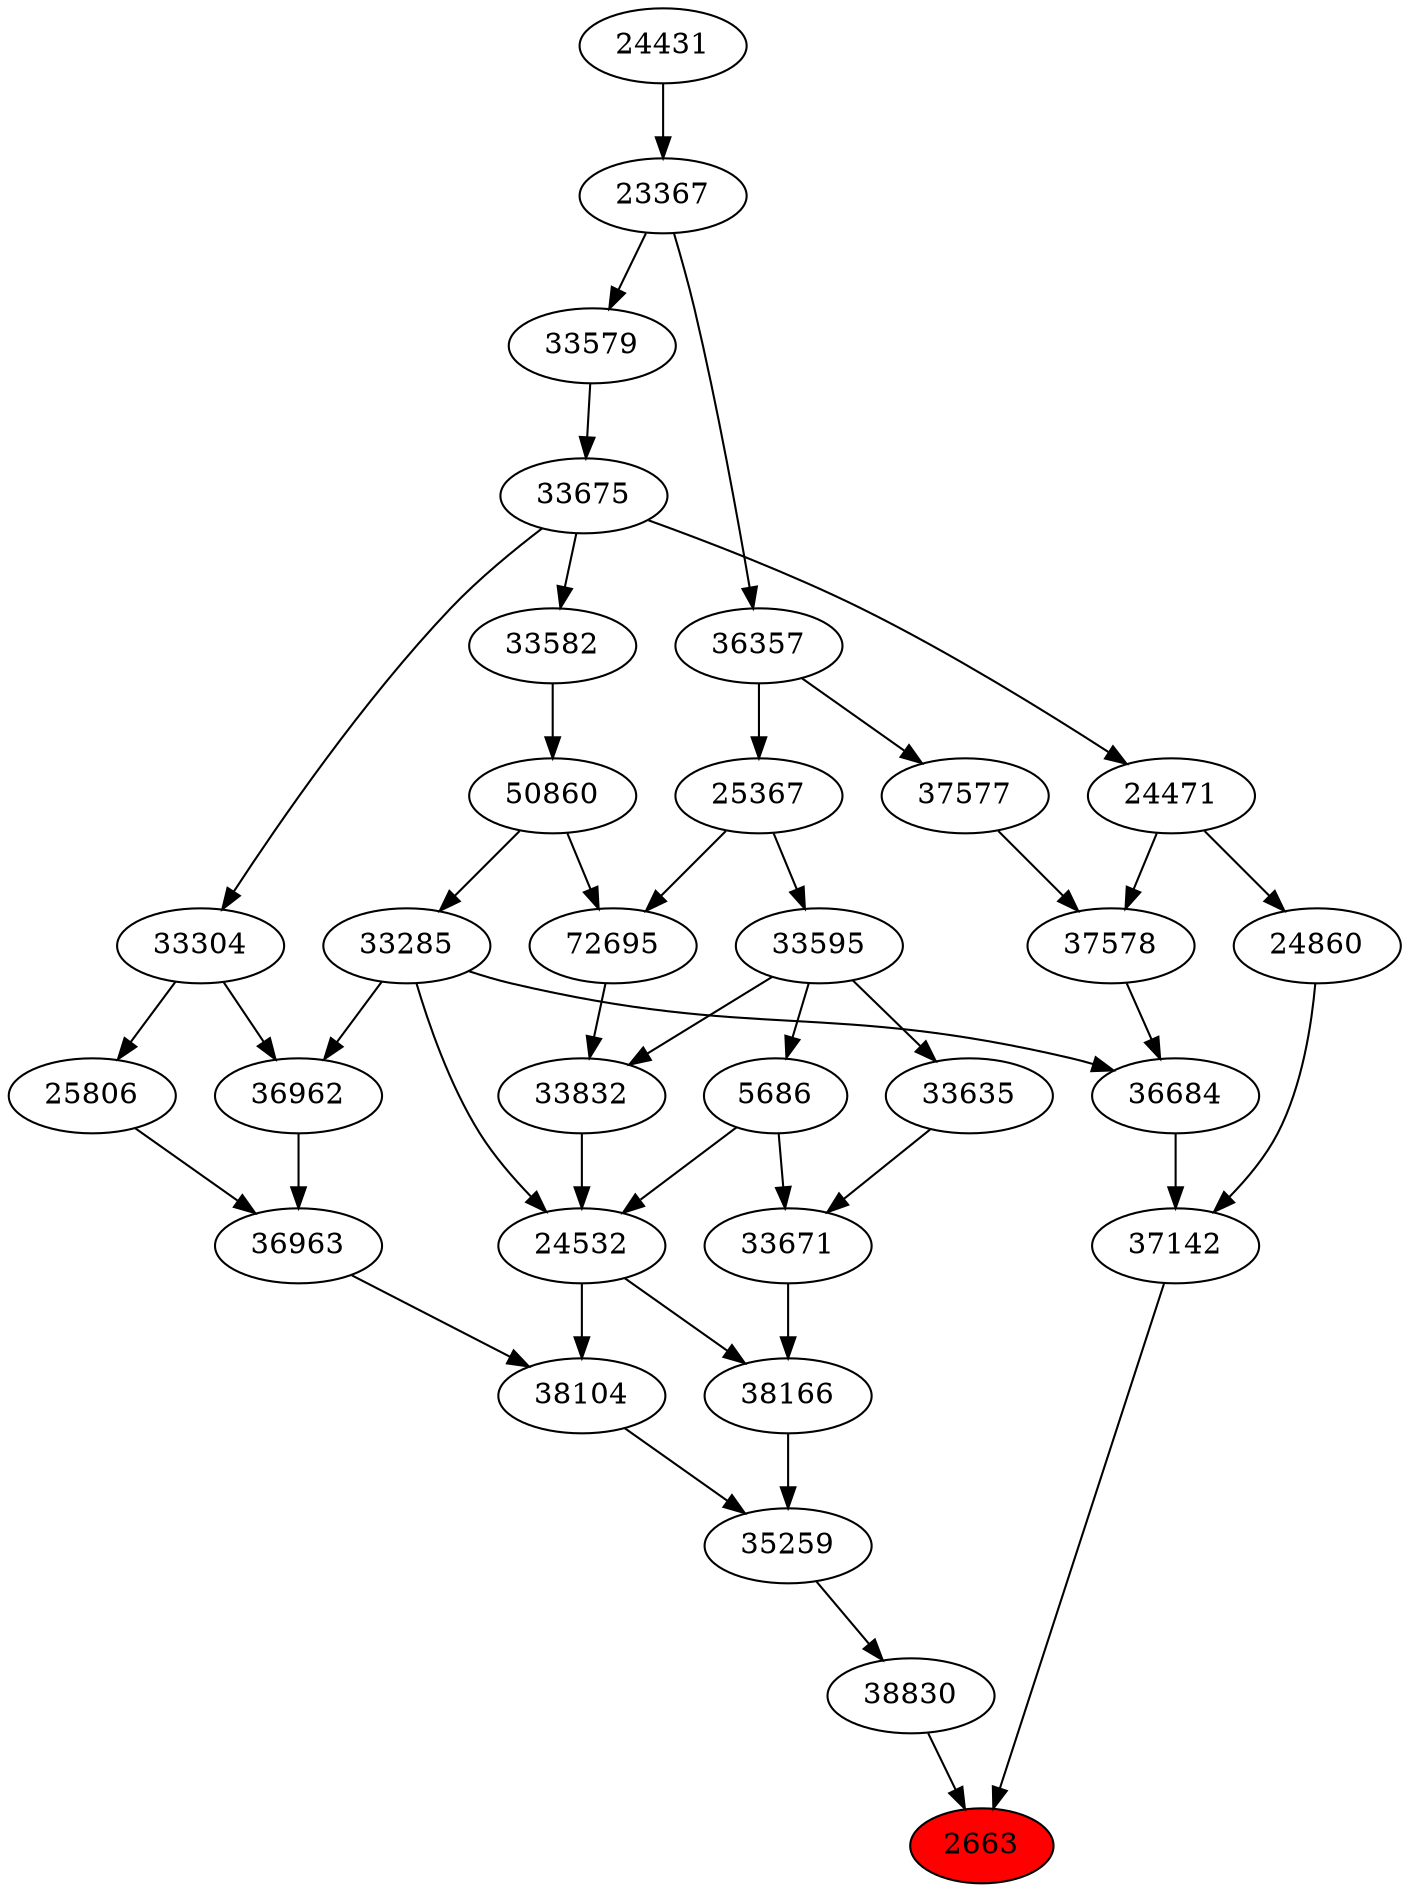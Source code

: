 strict digraph{ 
2663 [label="2663" fillcolor=red style=filled]
38830 -> 2663
37142 -> 2663
38830 [label="38830"]
35259 -> 38830
37142 [label="37142"]
36684 -> 37142
24860 -> 37142
35259 [label="35259"]
38104 -> 35259
38166 -> 35259
36684 [label="36684"]
33285 -> 36684
37578 -> 36684
24860 [label="24860"]
24471 -> 24860
38104 [label="38104"]
24532 -> 38104
36963 -> 38104
38166 [label="38166"]
24532 -> 38166
33671 -> 38166
33285 [label="33285"]
50860 -> 33285
37578 [label="37578"]
24471 -> 37578
37577 -> 37578
24471 [label="24471"]
33675 -> 24471
24532 [label="24532"]
33285 -> 24532
5686 -> 24532
33832 -> 24532
36963 [label="36963"]
36962 -> 36963
25806 -> 36963
33671 [label="33671"]
5686 -> 33671
33635 -> 33671
50860 [label="50860"]
33582 -> 50860
37577 [label="37577"]
36357 -> 37577
33675 [label="33675"]
33579 -> 33675
5686 [label="5686"]
33595 -> 5686
33832 [label="33832"]
72695 -> 33832
33595 -> 33832
36962 [label="36962"]
33285 -> 36962
33304 -> 36962
25806 [label="25806"]
33304 -> 25806
33635 [label="33635"]
33595 -> 33635
33582 [label="33582"]
33675 -> 33582
36357 [label="36357"]
23367 -> 36357
33579 [label="33579"]
23367 -> 33579
33595 [label="33595"]
25367 -> 33595
72695 [label="72695"]
50860 -> 72695
25367 -> 72695
33304 [label="33304"]
33675 -> 33304
23367 [label="23367"]
24431 -> 23367
25367 [label="25367"]
36357 -> 25367
24431 [label="24431"]
}